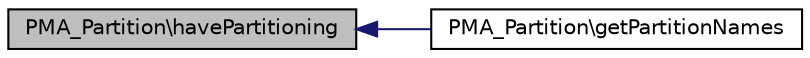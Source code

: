 digraph G
{
  edge [fontname="Helvetica",fontsize="10",labelfontname="Helvetica",labelfontsize="10"];
  node [fontname="Helvetica",fontsize="10",shape=record];
  rankdir="LR";
  Node1 [label="PMA_Partition\\havePartitioning",height=0.2,width=0.4,color="black", fillcolor="grey75", style="filled" fontcolor="black"];
  Node1 -> Node2 [dir="back",color="midnightblue",fontsize="10",style="solid",fontname="Helvetica"];
  Node2 [label="PMA_Partition\\getPartitionNames",height=0.2,width=0.4,color="black", fillcolor="white", style="filled",URL="$classPMA__Partition.html#a0797b7fcd25ad406dcbbdf4a4a01b176",tooltip="returns array of partition names for a specific db/table"];
}
